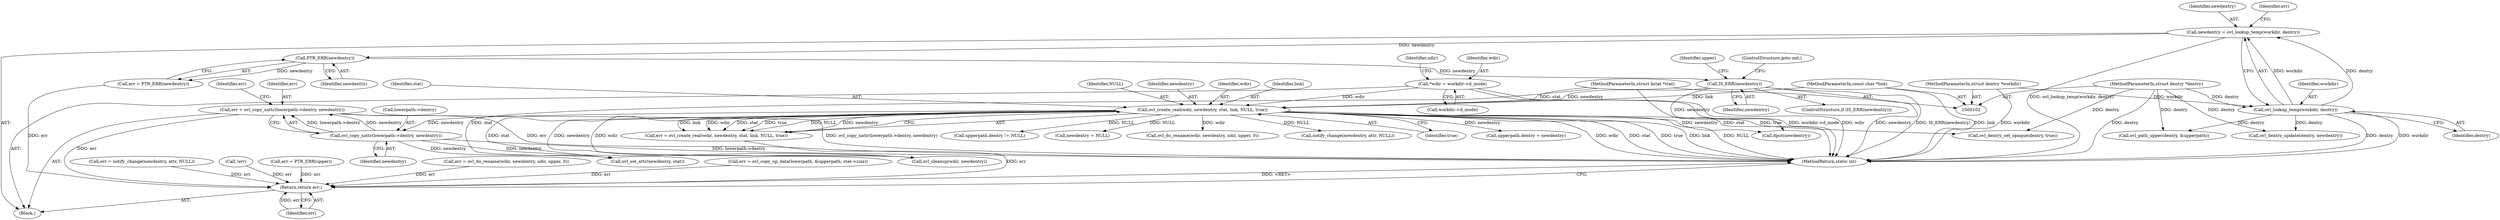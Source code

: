 digraph "0_linux_ab79efab0a0ba01a74df782eb7fa44b044dae8b5@API" {
"1000229" [label="(Call,err = ovl_copy_xattr(lowerpath->dentry, newdentry))"];
"1000231" [label="(Call,ovl_copy_xattr(lowerpath->dentry, newdentry))"];
"1000180" [label="(Call,ovl_create_real(wdir, newdentry, stat, link, NULL, true))"];
"1000112" [label="(Call,*wdir = workdir->d_inode)"];
"1000148" [label="(Call,IS_ERR(newdentry))"];
"1000145" [label="(Call,PTR_ERR(newdentry))"];
"1000138" [label="(Call,newdentry = ovl_lookup_temp(workdir, dentry))"];
"1000140" [label="(Call,ovl_lookup_temp(workdir, dentry))"];
"1000103" [label="(MethodParameterIn,struct dentry *workdir)"];
"1000105" [label="(MethodParameterIn,struct dentry *dentry)"];
"1000107" [label="(MethodParameterIn,struct kstat *stat)"];
"1000109" [label="(MethodParameterIn,const char *link)"];
"1000305" [label="(Return,return err;)"];
"1000110" [label="(Block,)"];
"1000202" [label="(Call,ovl_path_upper(dentry, &upperpath))"];
"1000182" [label="(Identifier,newdentry)"];
"1000212" [label="(Call,upperpath.dentry = newdentry)"];
"1000113" [label="(Identifier,wdir)"];
"1000142" [label="(Identifier,dentry)"];
"1000178" [label="(Call,err = ovl_create_real(wdir, newdentry, stat, link, NULL, true))"];
"1000112" [label="(Call,*wdir = workdir->d_inode)"];
"1000283" [label="(Call,ovl_dentry_update(dentry, newdentry))"];
"1000232" [label="(Call,lowerpath->dentry)"];
"1000107" [label="(MethodParameterIn,struct kstat *stat)"];
"1000305" [label="(Return,return err;)"];
"1000181" [label="(Identifier,wdir)"];
"1000207" [label="(Call,upperpath.dentry != NULL)"];
"1000147" [label="(ControlStructure,if (IS_ERR(newdentry)))"];
"1000119" [label="(Identifier,udir)"];
"1000184" [label="(Identifier,link)"];
"1000235" [label="(Identifier,newdentry)"];
"1000306" [label="(Identifier,err)"];
"1000256" [label="(Call,err = notify_change(newdentry, attr, NULL))"];
"1000109" [label="(MethodParameterIn,const char *link)"];
"1000231" [label="(Call,ovl_copy_xattr(lowerpath->dentry, newdentry))"];
"1000302" [label="(Call,dput(newdentry))"];
"1000141" [label="(Identifier,workdir)"];
"1000248" [label="(Call,ovl_set_attr(newdentry, stat))"];
"1000308" [label="(Call,ovl_cleanup(wdir, newdentry))"];
"1000152" [label="(Identifier,upper)"];
"1000139" [label="(Identifier,newdentry)"];
"1000237" [label="(Identifier,err)"];
"1000140" [label="(Call,ovl_lookup_temp(workdir, dentry))"];
"1000149" [label="(Identifier,newdentry)"];
"1000145" [label="(Call,PTR_ERR(newdentry))"];
"1000105" [label="(MethodParameterIn,struct dentry *dentry)"];
"1000253" [label="(Call,!err)"];
"1000165" [label="(Call,err = PTR_ERR(upper))"];
"1000286" [label="(Call,newdentry = NULL)"];
"1000272" [label="(Call,err = ovl_do_rename(wdir, newdentry, udir, upper, 0))"];
"1000217" [label="(Call,err = ovl_copy_up_data(lowerpath, &upperpath, stat->size))"];
"1000230" [label="(Identifier,err)"];
"1000143" [label="(Call,err = PTR_ERR(newdentry))"];
"1000183" [label="(Identifier,stat)"];
"1000295" [label="(Call,ovl_dentry_set_opaque(dentry, true))"];
"1000180" [label="(Call,ovl_create_real(wdir, newdentry, stat, link, NULL, true))"];
"1000144" [label="(Identifier,err)"];
"1000114" [label="(Call,workdir->d_inode)"];
"1000103" [label="(MethodParameterIn,struct dentry *workdir)"];
"1000150" [label="(ControlStructure,goto out;)"];
"1000146" [label="(Identifier,newdentry)"];
"1000229" [label="(Call,err = ovl_copy_xattr(lowerpath->dentry, newdentry))"];
"1000312" [label="(MethodReturn,static int)"];
"1000185" [label="(Identifier,NULL)"];
"1000148" [label="(Call,IS_ERR(newdentry))"];
"1000274" [label="(Call,ovl_do_rename(wdir, newdentry, udir, upper, 0))"];
"1000258" [label="(Call,notify_change(newdentry, attr, NULL))"];
"1000138" [label="(Call,newdentry = ovl_lookup_temp(workdir, dentry))"];
"1000186" [label="(Identifier,true)"];
"1000229" -> "1000110"  [label="AST: "];
"1000229" -> "1000231"  [label="CFG: "];
"1000230" -> "1000229"  [label="AST: "];
"1000231" -> "1000229"  [label="AST: "];
"1000237" -> "1000229"  [label="CFG: "];
"1000229" -> "1000312"  [label="DDG: ovl_copy_xattr(lowerpath->dentry, newdentry)"];
"1000229" -> "1000312"  [label="DDG: err"];
"1000231" -> "1000229"  [label="DDG: lowerpath->dentry"];
"1000231" -> "1000229"  [label="DDG: newdentry"];
"1000229" -> "1000305"  [label="DDG: err"];
"1000231" -> "1000235"  [label="CFG: "];
"1000232" -> "1000231"  [label="AST: "];
"1000235" -> "1000231"  [label="AST: "];
"1000231" -> "1000312"  [label="DDG: lowerpath->dentry"];
"1000180" -> "1000231"  [label="DDG: newdentry"];
"1000231" -> "1000248"  [label="DDG: newdentry"];
"1000231" -> "1000308"  [label="DDG: newdentry"];
"1000180" -> "1000178"  [label="AST: "];
"1000180" -> "1000186"  [label="CFG: "];
"1000181" -> "1000180"  [label="AST: "];
"1000182" -> "1000180"  [label="AST: "];
"1000183" -> "1000180"  [label="AST: "];
"1000184" -> "1000180"  [label="AST: "];
"1000185" -> "1000180"  [label="AST: "];
"1000186" -> "1000180"  [label="AST: "];
"1000178" -> "1000180"  [label="CFG: "];
"1000180" -> "1000312"  [label="DDG: NULL"];
"1000180" -> "1000312"  [label="DDG: wdir"];
"1000180" -> "1000312"  [label="DDG: stat"];
"1000180" -> "1000312"  [label="DDG: true"];
"1000180" -> "1000312"  [label="DDG: link"];
"1000180" -> "1000178"  [label="DDG: link"];
"1000180" -> "1000178"  [label="DDG: wdir"];
"1000180" -> "1000178"  [label="DDG: stat"];
"1000180" -> "1000178"  [label="DDG: true"];
"1000180" -> "1000178"  [label="DDG: NULL"];
"1000180" -> "1000178"  [label="DDG: newdentry"];
"1000112" -> "1000180"  [label="DDG: wdir"];
"1000148" -> "1000180"  [label="DDG: newdentry"];
"1000107" -> "1000180"  [label="DDG: stat"];
"1000109" -> "1000180"  [label="DDG: link"];
"1000180" -> "1000207"  [label="DDG: NULL"];
"1000180" -> "1000212"  [label="DDG: newdentry"];
"1000180" -> "1000248"  [label="DDG: stat"];
"1000180" -> "1000258"  [label="DDG: NULL"];
"1000180" -> "1000274"  [label="DDG: wdir"];
"1000180" -> "1000286"  [label="DDG: NULL"];
"1000180" -> "1000295"  [label="DDG: true"];
"1000180" -> "1000302"  [label="DDG: newdentry"];
"1000180" -> "1000308"  [label="DDG: wdir"];
"1000180" -> "1000308"  [label="DDG: newdentry"];
"1000112" -> "1000110"  [label="AST: "];
"1000112" -> "1000114"  [label="CFG: "];
"1000113" -> "1000112"  [label="AST: "];
"1000114" -> "1000112"  [label="AST: "];
"1000119" -> "1000112"  [label="CFG: "];
"1000112" -> "1000312"  [label="DDG: workdir->d_inode"];
"1000112" -> "1000312"  [label="DDG: wdir"];
"1000148" -> "1000147"  [label="AST: "];
"1000148" -> "1000149"  [label="CFG: "];
"1000149" -> "1000148"  [label="AST: "];
"1000150" -> "1000148"  [label="CFG: "];
"1000152" -> "1000148"  [label="CFG: "];
"1000148" -> "1000312"  [label="DDG: newdentry"];
"1000148" -> "1000312"  [label="DDG: IS_ERR(newdentry)"];
"1000145" -> "1000148"  [label="DDG: newdentry"];
"1000148" -> "1000302"  [label="DDG: newdentry"];
"1000145" -> "1000143"  [label="AST: "];
"1000145" -> "1000146"  [label="CFG: "];
"1000146" -> "1000145"  [label="AST: "];
"1000143" -> "1000145"  [label="CFG: "];
"1000145" -> "1000143"  [label="DDG: newdentry"];
"1000138" -> "1000145"  [label="DDG: newdentry"];
"1000138" -> "1000110"  [label="AST: "];
"1000138" -> "1000140"  [label="CFG: "];
"1000139" -> "1000138"  [label="AST: "];
"1000140" -> "1000138"  [label="AST: "];
"1000144" -> "1000138"  [label="CFG: "];
"1000138" -> "1000312"  [label="DDG: ovl_lookup_temp(workdir, dentry)"];
"1000140" -> "1000138"  [label="DDG: workdir"];
"1000140" -> "1000138"  [label="DDG: dentry"];
"1000140" -> "1000142"  [label="CFG: "];
"1000141" -> "1000140"  [label="AST: "];
"1000142" -> "1000140"  [label="AST: "];
"1000140" -> "1000312"  [label="DDG: dentry"];
"1000140" -> "1000312"  [label="DDG: workdir"];
"1000103" -> "1000140"  [label="DDG: workdir"];
"1000105" -> "1000140"  [label="DDG: dentry"];
"1000140" -> "1000202"  [label="DDG: dentry"];
"1000140" -> "1000283"  [label="DDG: dentry"];
"1000103" -> "1000102"  [label="AST: "];
"1000103" -> "1000312"  [label="DDG: workdir"];
"1000105" -> "1000102"  [label="AST: "];
"1000105" -> "1000312"  [label="DDG: dentry"];
"1000105" -> "1000202"  [label="DDG: dentry"];
"1000105" -> "1000283"  [label="DDG: dentry"];
"1000105" -> "1000295"  [label="DDG: dentry"];
"1000107" -> "1000102"  [label="AST: "];
"1000107" -> "1000312"  [label="DDG: stat"];
"1000107" -> "1000248"  [label="DDG: stat"];
"1000109" -> "1000102"  [label="AST: "];
"1000109" -> "1000312"  [label="DDG: link"];
"1000305" -> "1000110"  [label="AST: "];
"1000305" -> "1000306"  [label="CFG: "];
"1000306" -> "1000305"  [label="AST: "];
"1000312" -> "1000305"  [label="CFG: "];
"1000305" -> "1000312"  [label="DDG: <RET>"];
"1000306" -> "1000305"  [label="DDG: err"];
"1000178" -> "1000305"  [label="DDG: err"];
"1000253" -> "1000305"  [label="DDG: err"];
"1000165" -> "1000305"  [label="DDG: err"];
"1000143" -> "1000305"  [label="DDG: err"];
"1000217" -> "1000305"  [label="DDG: err"];
"1000272" -> "1000305"  [label="DDG: err"];
"1000256" -> "1000305"  [label="DDG: err"];
}
